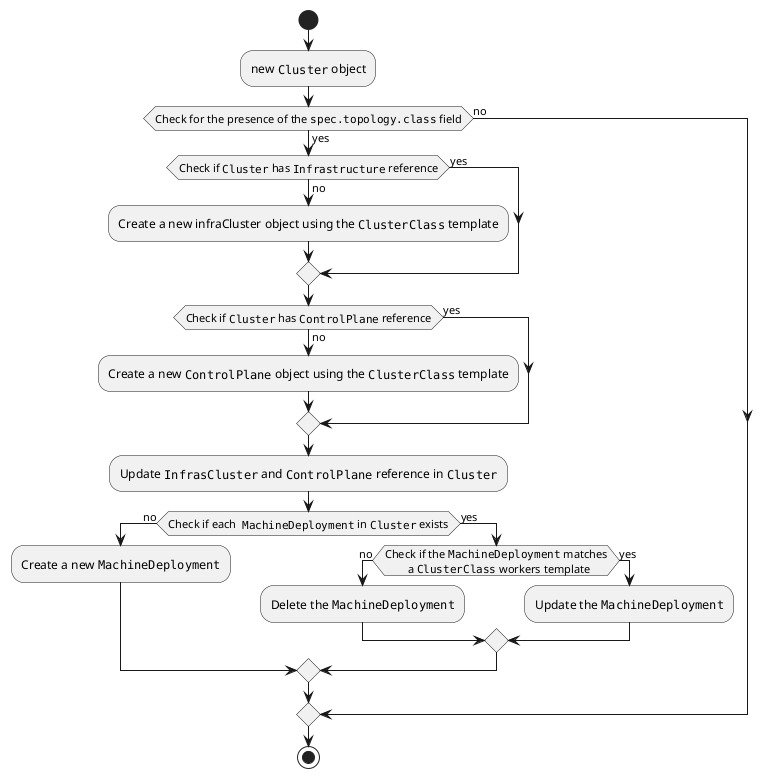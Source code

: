 @startuml

start
:new ""Cluster"" object;
if (Check for the presence of the ""spec.topology.class"" field) then (yes)
    if (Check if ""Cluster"" has ""Infrastructure"" reference) then (yes)
    else (no)
        :Create a new infraCluster object using the ""ClusterClass"" template;
    endif

    if (Check if ""Cluster"" has ""ControlPlane"" reference) then (yes)
    else (no)
        :Create a new ""ControlPlane"" object using the ""ClusterClass"" template;
    endif
    :Update ""InfrasCluster"" and ""ControlPlane"" reference in ""Cluster"";

    if (Check if each  ""MachineDeployment"" in ""Cluster"" exists) then (no)
        :Create a new ""MachineDeployment"";
    else (yes)
        if (Check if the ""MachineDeployment"" matches
        a ""ClusterClass"" workers template) then (no)
            :Delete the ""MachineDeployment"";
        else (yes)
            :Update the ""MachineDeployment"";
        endif
    endif
else (no)
endif
stop

@enduml
